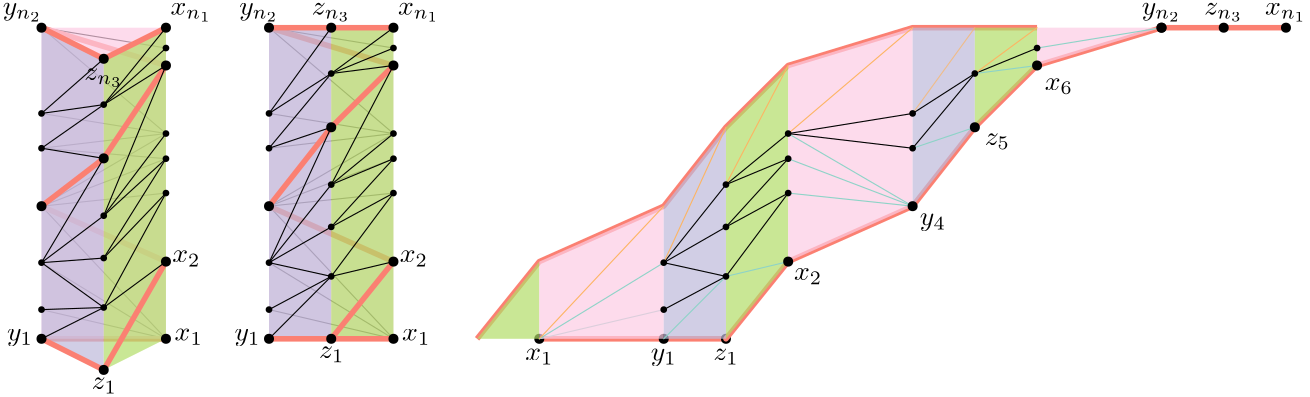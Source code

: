 <?xml version="1.0"?>
<!DOCTYPE ipe SYSTEM "ipe.dtd">
<ipe version="70206" creator="Ipe 7.2.7">
<info created="D:20180104095259" modified="D:20180104133258"/>
<ipestyle name="basic">
<symbol name="arrow/arc(spx)">
<path stroke="sym-stroke" fill="sym-stroke" pen="sym-pen">
0 0 m
-1 0.333 l
-1 -0.333 l
h
</path>
</symbol>
<symbol name="arrow/farc(spx)">
<path stroke="sym-stroke" fill="white" pen="sym-pen">
0 0 m
-1 0.333 l
-1 -0.333 l
h
</path>
</symbol>
<symbol name="arrow/ptarc(spx)">
<path stroke="sym-stroke" fill="sym-stroke" pen="sym-pen">
0 0 m
-1 0.333 l
-0.8 0 l
-1 -0.333 l
h
</path>
</symbol>
<symbol name="arrow/fptarc(spx)">
<path stroke="sym-stroke" fill="white" pen="sym-pen">
0 0 m
-1 0.333 l
-0.8 0 l
-1 -0.333 l
h
</path>
</symbol>
<symbol name="mark/circle(sx)" transformations="translations">
<path fill="sym-stroke">
0.6 0 0 0.6 0 0 e
0.4 0 0 0.4 0 0 e
</path>
</symbol>
<symbol name="mark/disk(sx)" transformations="translations">
<path fill="sym-stroke">
0.6 0 0 0.6 0 0 e
</path>
</symbol>
<symbol name="mark/fdisk(sfx)" transformations="translations">
<group>
<path fill="sym-fill">
0.5 0 0 0.5 0 0 e
</path>
<path fill="sym-stroke" fillrule="eofill">
0.6 0 0 0.6 0 0 e
0.4 0 0 0.4 0 0 e
</path>
</group>
</symbol>
<symbol name="mark/box(sx)" transformations="translations">
<path fill="sym-stroke" fillrule="eofill">
-0.6 -0.6 m
0.6 -0.6 l
0.6 0.6 l
-0.6 0.6 l
h
-0.4 -0.4 m
0.4 -0.4 l
0.4 0.4 l
-0.4 0.4 l
h
</path>
</symbol>
<symbol name="mark/square(sx)" transformations="translations">
<path fill="sym-stroke">
-0.6 -0.6 m
0.6 -0.6 l
0.6 0.6 l
-0.6 0.6 l
h
</path>
</symbol>
<symbol name="mark/fsquare(sfx)" transformations="translations">
<group>
<path fill="sym-fill">
-0.5 -0.5 m
0.5 -0.5 l
0.5 0.5 l
-0.5 0.5 l
h
</path>
<path fill="sym-stroke" fillrule="eofill">
-0.6 -0.6 m
0.6 -0.6 l
0.6 0.6 l
-0.6 0.6 l
h
-0.4 -0.4 m
0.4 -0.4 l
0.4 0.4 l
-0.4 0.4 l
h
</path>
</group>
</symbol>
<symbol name="mark/cross(sx)" transformations="translations">
<group>
<path fill="sym-stroke">
-0.43 -0.57 m
0.57 0.43 l
0.43 0.57 l
-0.57 -0.43 l
h
</path>
<path fill="sym-stroke">
-0.43 0.57 m
0.57 -0.43 l
0.43 -0.57 l
-0.57 0.43 l
h
</path>
</group>
</symbol>
<symbol name="arrow/fnormal(spx)">
<path stroke="sym-stroke" fill="white" pen="sym-pen">
0 0 m
-1 0.333 l
-1 -0.333 l
h
</path>
</symbol>
<symbol name="arrow/pointed(spx)">
<path stroke="sym-stroke" fill="sym-stroke" pen="sym-pen">
0 0 m
-1 0.333 l
-0.8 0 l
-1 -0.333 l
h
</path>
</symbol>
<symbol name="arrow/fpointed(spx)">
<path stroke="sym-stroke" fill="white" pen="sym-pen">
0 0 m
-1 0.333 l
-0.8 0 l
-1 -0.333 l
h
</path>
</symbol>
<symbol name="arrow/linear(spx)">
<path stroke="sym-stroke" pen="sym-pen">
-1 0.333 m
0 0 l
-1 -0.333 l
</path>
</symbol>
<symbol name="arrow/fdouble(spx)">
<path stroke="sym-stroke" fill="white" pen="sym-pen">
0 0 m
-1 0.333 l
-1 -0.333 l
h
-1 0 m
-2 0.333 l
-2 -0.333 l
h
</path>
</symbol>
<symbol name="arrow/double(spx)">
<path stroke="sym-stroke" fill="sym-stroke" pen="sym-pen">
0 0 m
-1 0.333 l
-1 -0.333 l
h
-1 0 m
-2 0.333 l
-2 -0.333 l
h
</path>
</symbol>
<pen name="heavier" value="0.8"/>
<pen name="fat" value="1.2"/>
<pen name="ultrafat" value="2"/>
<symbolsize name="large" value="5"/>
<symbolsize name="small" value="2"/>
<symbolsize name="tiny" value="1.1"/>
<arrowsize name="large" value="10"/>
<arrowsize name="small" value="5"/>
<arrowsize name="tiny" value="3"/>
<color name="red" value="1 0 0"/>
<color name="green" value="0 1 0"/>
<color name="blue" value="0 0 1"/>
<color name="yellow" value="1 1 0"/>
<color name="orange" value="1 0.647 0"/>
<color name="gold" value="1 0.843 0"/>
<color name="purple" value="0.627 0.125 0.941"/>
<color name="gray" value="0.745"/>
<color name="brown" value="0.647 0.165 0.165"/>
<color name="navy" value="0 0 0.502"/>
<color name="pink" value="1 0.753 0.796"/>
<color name="seagreen" value="0.18 0.545 0.341"/>
<color name="turquoise" value="0.251 0.878 0.816"/>
<color name="violet" value="0.933 0.51 0.933"/>
<color name="darkblue" value="0 0 0.545"/>
<color name="darkcyan" value="0 0.545 0.545"/>
<color name="darkgray" value="0.663"/>
<color name="darkgreen" value="0 0.392 0"/>
<color name="darkmagenta" value="0.545 0 0.545"/>
<color name="darkorange" value="1 0.549 0"/>
<color name="darkred" value="0.545 0 0"/>
<color name="lightblue" value="0.678 0.847 0.902"/>
<color name="lightcyan" value="0.878 1 1"/>
<color name="lightgray" value="0.827"/>
<color name="lightgreen" value="0.565 0.933 0.565"/>
<color name="lightyellow" value="1 1 0.878"/>
<dashstyle name="dashed" value="[4] 0"/>
<dashstyle name="dotted" value="[1 3] 0"/>
<dashstyle name="dash dotted" value="[4 2 1 2] 0"/>
<dashstyle name="dash dot dotted" value="[4 2 1 2 1 2] 0"/>
<textsize name="large" value="\large"/>
<textsize name="small" value="\small"/>
<textsize name="tiny" value="\tiny"/>
<textsize name="Large" value="\Large"/>
<textsize name="LARGE" value="\LARGE"/>
<textsize name="huge" value="\huge"/>
<textsize name="Huge" value="\Huge"/>
<textsize name="footnote" value="\footnotesize"/>
<textstyle name="center" begin="\begin{center}" end="\end{center}"/>
<textstyle name="itemize" begin="\begin{itemize}" end="\end{itemize}"/>
<textstyle name="item" begin="\begin{itemize}\item{}" end="\end{itemize}"/>
<gridsize name="4 pts" value="4"/>
<gridsize name="8 pts (~3 mm)" value="8"/>
<gridsize name="16 pts (~6 mm)" value="16"/>
<gridsize name="32 pts (~12 mm)" value="32"/>
<gridsize name="10 pts (~3.5 mm)" value="10"/>
<gridsize name="20 pts (~7 mm)" value="20"/>
<gridsize name="14 pts (~5 mm)" value="14"/>
<gridsize name="28 pts (~10 mm)" value="28"/>
<gridsize name="56 pts (~20 mm)" value="56"/>
<anglesize name="90 deg" value="90"/>
<anglesize name="60 deg" value="60"/>
<anglesize name="45 deg" value="45"/>
<anglesize name="30 deg" value="30"/>
<anglesize name="22.5 deg" value="22.5"/>
<opacity name="10%" value="0.1"/>
<opacity name="30%" value="0.3"/>
<opacity name="50%" value="0.5"/>
<opacity name="75%" value="0.75"/>
<tiling name="falling" angle="-60" step="4" width="1"/>
<tiling name="rising" angle="30" step="4" width="1"/>
</ipestyle>
<ipestyle>
<opacity name="10%" value="0.1"/>
<opacity name="30%" value="0.3"/>
<opacity name="50%" value="0.5"/>
<opacity name="20%" value="0.2"/>
<opacity name="40%" value="0.4"/>
<opacity name="60%" value="0.6"/>
<opacity name="70%" value="0.7"/>
<opacity name="80%" value="0.8"/>
<opacity name="90%" value="0.9"/>
</ipestyle>
<ipestyle name="brew">
<color name="aliceblue" value="0.941 0.973 1"/>
<color name="brew1" value="0.552 0.827 0.78"/>
<color name="brew2" value="1 1 0.701"/>
<color name="brew3" value="0.745 0.729 0.854"/>
<color name="brew4" value="0.984 0.501 0.447"/>
<color name="brew5" value="0.501 0.694 0.827"/>
<color name="brew6" value="0.992 0.705 0.384"/>
<color name="brew7" value="0.701 0.87 0.411"/>
<color name="brew8" value="0.988 0.803 0.898"/>
</ipestyle>
<page>
<layer name="alpha"/>
<layer name="beta"/>
<layer name="gamma"/>
<view layers="alpha beta gamma" active="gamma"/>
<path layer="gamma" stroke="brew4" pen="ultrafat">
265.427 468.348 m
287.827 496.14 l
332.627 516.091 l
355.027 544.502 l
377.427 566.738 l
422.227 580.348 l
444.627 580.348 l
467.027 580.348 l
</path>
<text layer="alpha" matrix="0.7 0 0 0.7 97.4268 162.448" transformations="translations" pos="272 432" stroke="black" type="label" width="10.163" height="4.294" depth="1.49" halign="center" valign="top" style="math">x_1</text>
<path layer="beta" matrix="1 0 0 1 -40.5349 -1.29367" stroke="brew4" pen="ultrafat" cap="1" join="1">
328.362 469.642 m
395.562 469.642 l
</path>
<text layer="alpha" matrix="0.7 0 0 0.7 142.227 162.448" transformations="translations" pos="272 432" stroke="black" type="label" width="9.354" height="4.297" depth="1.93" halign="center" valign="top" style="math">y_1</text>
<use matrix="0.7 0 0 0.7 63.8268 154.748" name="mark/disk(sx)" pos="320 448" size="normal" stroke="black"/>
<use matrix="0.7 0 0 0.7 63.8268 154.748" name="mark/disk(sx)" pos="384 448" size="normal" stroke="black"/>
<text matrix="0.7 0 0 0.7 164.627 162.448" transformations="translations" pos="272 432" stroke="black" type="label" width="9.102" height="4.294" depth="1.49" halign="center" valign="top" style="math">z_1</text>
<use matrix="0.7 0 0 0.7 63.8268 154.748" name="mark/disk(sx)" pos="416 448" size="normal" stroke="black"/>
<path matrix="0.7 0 0 0.7 52.6268 154.748" stroke="brew4" pen="ultrafat" cap="1" join="1">
432 448 m
464 487.703 l
528 516.205 l
560 556.792 l
592 588.557 l
656 608 l
</path>
<path layer="gamma" matrix="1 0 0 1 49.0648 -1.29413" stroke="brew4" pen="ultrafat" cap="1" join="1">
462.762 581.642 m
507.562 581.642 l
</path>
<path matrix="1 0 0 1 -40.5349 -1.29367" stroke="brew1" cap="1" join="1">
328.362 469.642 m
373.162 480.151 l
</path>
<path layer="alpha" matrix="1 0 0 1 -40.5349 -1.29367" stroke="black" cap="1" join="1">
275.862 574.316 m
231.062 581.642 l
</path>
<path matrix="1 0 0 1 -40.5349 -1.29367" stroke="black" cap="1" join="1">
193.962 574.316 m
149.162 581.642 l
</path>
<path matrix="1 0 0 1 -40.5349 -1.29367" stroke="black" cap="1" join="1">
275.862 543.532 m
231.062 581.642 l
</path>
<path matrix="1 0 0 1 -40.5349 -1.29367" stroke="black" cap="1" join="1">
275.862 543.532 m
231.062 550.775 l
</path>
<path matrix="1 0 0 1 -40.5349 -1.29367" stroke="black" cap="1" join="1">
275.862 543.532 m
231.062 538.25 l
</path>
<path matrix="1 0 0 1 -40.5349 -1.29367" stroke="black" cap="1" join="1">
231.062 517.385 m
275.862 543.532 l
</path>
<path matrix="1 0 0 1 -40.5349 -1.29367" stroke="black" cap="1" join="1">
231.062 517.385 m
275.862 534.477 l
</path>
<path matrix="1 0 0 1 -40.5349 -1.29367" stroke="black" cap="1" join="1">
275.862 522.103 m
231.062 517.385 l
</path>
<path matrix="1 0 0 1 -40.5349 -1.29367" stroke="black" cap="1" join="1">
275.862 469.642 m
231.062 517.385 l
</path>
<path matrix="1 0 0 1 -40.5349 -1.29367" stroke="black" cap="1" join="1">
275.862 469.642 m
231.062 497.053 l
</path>
<path matrix="1 0 0 1 -40.5349 -1.29367" stroke="black" cap="1" join="1">
275.862 469.642 m
231.062 480.152 l
</path>
<path matrix="1 0 0 1 -40.5349 -1.29367" stroke="black" cap="1" join="1">
193.962 543.532 m
149.162 517.385 l
</path>
<path matrix="1 0 0 1 -40.5349 -1.29367" stroke="black" cap="1" join="1">
149.162 517.385 m
193.962 522.103 l
</path>
<path matrix="1 0 0 1 -40.5349 -1.29367" stroke="black" cap="1" join="1">
193.962 534.477 m
149.162 517.385 l
</path>
<path matrix="1 0 0 1 -40.5349 -1.29367" stroke="black" cap="1" join="1">
149.162 538.25 m
193.962 534.477 l
</path>
<path matrix="1 0 0 1 -40.5349 -1.29367" stroke="black" cap="1" join="1">
193.962 543.532 m
149.162 538.25 l
</path>
<path matrix="1 0 0 1 -40.5349 -1.29367" stroke="black" cap="1" join="1">
193.962 543.532 m
149.162 550.775 l
</path>
<path matrix="1 0 0 1 -40.5349 -1.29367" stroke="black" cap="1" join="1">
149.162 581.642 m
193.962 543.532 l
</path>
<path matrix="1 0 0 1 -40.5349 -1.29367" stroke="black" cap="1" join="1">
149.162 480.152 m
193.962 469.642 l
</path>
<path matrix="1 0 0 1 -40.5349 -1.29367" stroke="black" cap="1" join="1">
149.162 497.053 m
193.962 469.642 l
</path>
<path matrix="1 0 0 1 -40.5349 -1.29367" stroke="black" cap="1" join="1">
149.162 517.385 m
193.962 469.642 l
</path>
<path matrix="0.7 0 0 0.7 -33.4732 154.748" fill="brew8" opacity="50%">
320 608 m
320 448 l
384 448 l
384 608 l
h
</path>
<path matrix="0.7 0 0 0.7 -25.7732 154.748" stroke="brew4" pen="ultrafat" cap="1" join="1">
256 448 m
192 448 l
</path>
<path matrix="0.7 0 0 0.7 -25.7732 154.748" stroke="brew4" pen="ultrafat" cap="1" join="1">
256 487.703 m
192 516.205 l
</path>
<path matrix="0.7 0 0 0.7 -25.7732 154.748" stroke="brew4" pen="ultrafat" cap="1" join="1">
192 608 m
256 588.557 l
</path>
<path matrix="0.7 0 0 0.7 -25.7732 154.748" fill="brew8" opacity="70%">
192 608 m
192 448 l
256 448 l
256 608 l
h
</path>
<path matrix="0.7 0 0 0.7 -25.7732 154.748" fill="brew3" opacity="70%">
192 608 m
192 448 l
224 432 l
224 592 l
h
</path>
<path matrix="0.7 0 0 0.7 -25.7732 154.748" fill="brew7" opacity="70%">
256 608 m
224 592 l
224 432 l
256 448 l
h
</path>
<path matrix="0.7 0 0 0.7 -25.7732 154.748" stroke="brew4" pen="ultrafat" cap="1">
224 432 m
256 487.703 l
</path>
<path matrix="0.7 0 0 0.7 -25.7732 154.748" stroke="brew4" pen="ultrafat" cap="1" join="1">
192 516.205 m
224 540.792 l
</path>
<path matrix="0.7 0 0 0.7 -25.7732 154.748" stroke="brew4" pen="ultrafat" cap="1" join="1">
256 588.557 m
224 540.792 l
</path>
<path matrix="0.7 0 0 0.7 -25.7732 154.748" stroke="brew4" pen="ultrafat" cap="1" join="1">
192 448 m
224 432 l
</path>
<path matrix="0.7 0 0 0.7 -25.7732 154.748" stroke="brew4" pen="ultrafat" cap="1" join="1">
192 608 m
224 592 l
</path>
<path matrix="0.7 0 0 0.7 -25.7732 154.748" stroke="brew4" pen="ultrafat" cap="1" join="1">
224 592 m
256 608 l
</path>
<use matrix="0.7 0 0 0.7 -25.7732 154.748" name="mark/disk(sx)" pos="224 592" size="normal" stroke="black"/>
<use matrix="0.7 0 0 0.7 -25.7732 154.748" name="mark/disk(sx)" pos="256 608" size="normal" stroke="black"/>
<use matrix="0.7 0 0 0.7 -25.7732 154.748" name="mark/disk(sx)" pos="192 608" size="normal" stroke="black"/>
<use matrix="0.7 0 0 0.7 -25.7732 154.748" name="mark/disk(sx)" pos="224 432" size="normal" stroke="black"/>
<use matrix="0.7 0 0 0.7 -25.7732 154.748" name="mark/disk(sx)" pos="192 448" size="normal" stroke="black"/>
<use matrix="0.7 0 0 0.7 -25.7732 154.748" name="mark/disk(sx)" pos="256 448" size="normal" stroke="black"/>
<text matrix="0.7 0 0 0.7 -28.5732 154.748" transformations="translations" pos="264.456 447.091" stroke="black" type="label" width="10.163" height="4.294" depth="1.49" valign="baseline" style="math">x_1</text>
<use matrix="0.7 0 0 0.7 -25.7732 154.748" name="mark/disk(sx)" pos="256 487.703" size="normal" stroke="black"/>
<text matrix="0.7 0 0 0.7 -20.8732 154.748" transformations="translations" pos="180.558 447.091" stroke="black" type="label" width="9.354" height="4.297" depth="1.93" halign="right" valign="baseline" style="math">y_1</text>
<text matrix="0.7 0 0 0.7 -22.9732 159.648" transformations="translations" pos="220.258 421.154" stroke="black" type="label" width="9.102" height="4.294" depth="1.49" halign="center" valign="top" style="math">z_1</text>
<text matrix="0.7 0 0 0.7 -29.9732 157.548" transformations="translations" pos="265.25 483.35" stroke="black" type="label" width="10.163" height="4.294" depth="1.49" valign="baseline" style="math">x_2</text>
<text matrix="0.7 0 0 0.7 -31.3732 156.644" transformations="translations" pos="266.309 611.976" stroke="black" type="label" width="15.005" height="4.29" depth="2.49" valign="baseline" style="math">x_{n_1}</text>
<text matrix="0.7 0 0 0.7 -15.4732 157.014" transformations="translations" pos="177.647 611.446" stroke="black" type="label" width="14.196" height="4.29" depth="2.49" halign="right" valign="baseline" style="math">y_{n_2}</text>
<text matrix="0.7 0 0 0.7 -25.7732 157.548" transformations="translations" pos="224 583.127" stroke="black" type="label" width="13.944" height="4.29" depth="2.49" halign="center" valign="top" style="math">z_{n_3}</text>
<path matrix="0.7 0 0 0.7 56.1268 154.748" stroke="brew4" pen="ultrafat" cap="1" join="1">
256 487.703 m
192 516.205 l
</path>
<path matrix="0.7 0 0 0.7 56.1268 154.748" stroke="brew4" pen="ultrafat" cap="1" join="1">
192 608 m
256 588.557 l
</path>
<text matrix="0.7 0 0 0.7 53.3268 154.748" transformations="translations" pos="264.456 447.091" stroke="black" type="label" width="10.163" height="4.294" depth="1.49" valign="baseline" style="math">x_1</text>
<text matrix="0.7 0 0 0.7 61.0268 154.748" transformations="translations" pos="180.558 447.091" stroke="black" type="label" width="9.354" height="4.297" depth="1.93" halign="right" valign="baseline" style="math">y_1</text>
<use matrix="0.7 0 0 0.7 -25.7732 154.748" name="mark/disk(sx)" pos="192 516.205" size="normal" stroke="black"/>
<use matrix="0.7 0 0 0.7 -25.7732 154.748" name="mark/disk(sx)" pos="224 540.792" size="normal" stroke="black"/>
<use matrix="0.7 0 0 0.7 -25.7732 154.748" name="mark/disk(sx)" pos="256 588.557" size="normal" stroke="black"/>
<path matrix="0.7 0 0 0.7 -33.4732 154.748" fill="brew3" opacity="70%">
320 608 m
320 448 l
352 448 l
352 608 l
h
</path>
<path matrix="0.7 0 0 0.7 -33.4732 154.748" fill="brew7" opacity="70%">
352 608 m
352 448 l
384 448 l
384 608 l
h
</path>
<path matrix="0.7 0 0 0.7 108.627 154.748" fill="brew7" opacity="70%">
224 448 m
256 448 l
256 487.703 l
h
</path>
<path matrix="-0.7 0 0 0.7 467.027 154.748" fill="brew8" opacity="70%">
192 516.205 m
192 448 l
256 448 l
256 487.703 l
h
</path>
<path matrix="0.7 0 0 0.7 198.227 154.748" fill="brew3" opacity="70%">
192 516.205 m
192 448 l
224 448 l
224 556.792 l
h
</path>
<path matrix="0.7 0 0 0.7 198.227 154.748" fill="brew7" opacity="70%">
224 556.792 m
224 448 l
256 487.703 l
256 588.557 l
h
</path>
<path matrix="-0.7 0 0 0.7 556.627 154.748" fill="brew8" opacity="70%">
192 516.205 m
256 487.703 l
256 588.557 l
192 608 l
h
</path>
<path matrix="0.7 0 0 0.7 287.827 154.748" fill="brew3" opacity="70%">
192 516.205 m
224 556.792 l
224 608 l
192 608 l
h
</path>
<path matrix="0.7 0 0 0.7 287.827 154.748" fill="brew7" opacity="70%">
224 608 m
224 556.792 l
256 588.557 l
256 608 l
</path>
<path matrix="-0.7 0 0 0.7 646.227 154.748" fill="brew8" opacity="70%">
192 608 m
256 588.557 l
256 608 l
h
</path>
<path matrix="0.7 0 0 0.7 -33.4732 154.748" stroke="brew4" pen="ultrafat" cap="1" join="1">
320 516.205 m
352 556.792 l
352 556.792 l
</path>
<path matrix="0.7 0 0 0.7 -33.4732 154.748" stroke="brew4" pen="ultrafat" cap="1" join="1">
352 556.792 m
384 588.557 l
</path>
<path matrix="0.7 0 0 0.7 -33.4732 154.748" stroke="brew4" pen="ultrafat" cap="1" join="1">
352 448 m
384 487.703 l
</path>
<use matrix="0.7 0 0 0.7 -33.4732 154.748" name="mark/disk(sx)" pos="320 516.205" size="normal" stroke="black"/>
<use matrix="0.7 0 0 0.7 -33.4732 154.748" name="mark/disk(sx)" pos="352 556.792" size="normal" stroke="black"/>
<use matrix="0.7 0 0 0.7 56.1268 154.748" name="mark/disk(sx)" pos="256 487.703" size="normal" stroke="black"/>
<text matrix="0.7 0 0 0.7 51.9268 157.548" transformations="translations" pos="265.25 483.35" stroke="black" type="label" width="10.163" height="4.294" depth="1.49" valign="baseline" style="math">x_2</text>
<text matrix="0.7 0 0 0.7 166.727 146.593" transformations="translations" pos="304 496" stroke="black" type="label" width="10.163" height="4.294" depth="1.49" valign="top" style="math">x_2</text>
<use matrix="1 0 0 1 -40.5349 -1.29367" name="mark/disk(sx)" pos="149.162 480.152" size="small" stroke="black"/>
<use matrix="1 0 0 1 -40.5349 -1.29367" name="mark/disk(sx)" pos="149.162 497.053" size="small" stroke="black"/>
<use matrix="1 0 0 1 -40.5349 -1.29367" name="mark/disk(sx)" pos="171.562 480.907" size="small" stroke="black"/>
<use matrix="1 0 0 1 -40.5349 -1.29367" name="mark/disk(sx)" pos="171.562 498.713" size="small" stroke="black"/>
<use matrix="1 0 0 1 -40.5349 -1.29367" name="mark/disk(sx)" pos="171.562 513.954" size="small" stroke="black"/>
<use matrix="1 0 0 1 -40.5349 -1.29367" name="mark/disk(sx)" pos="193.962 534.477" size="small" stroke="black"/>
<use matrix="1 0 0 1 -40.5349 -1.29367" name="mark/disk(sx)" pos="193.962 522.103" size="small" stroke="black"/>
<use matrix="1 0 0 1 -40.5349 -1.29367" name="mark/disk(sx)" pos="149.162 550.775" size="small" stroke="black"/>
<use matrix="1 0 0 1 -40.5349 -1.29367" name="mark/disk(sx)" pos="171.562 553.944" size="small" stroke="black"/>
<use matrix="1 0 0 1 -40.5349 -1.29367" name="mark/disk(sx)" pos="193.962 543.532" size="small" stroke="black"/>
<use matrix="1 0 0 1 -40.5349 -1.29367" name="mark/disk(sx)" pos="149.162 538.25" size="small" stroke="black"/>
<use matrix="1 0 0 1 -40.5349 -1.29367" name="mark/disk(sx)" pos="193.962 574.316" size="small" stroke="black"/>
<path matrix="1 0 0 1 -40.5349 -1.29367" stroke="black" cap="1" join="1">
149.162 480.152 m
171.562 480.907 l
</path>
<path matrix="1 0 0 1 -40.5349 -1.29367" stroke="black" cap="1" join="1">
149.162 497.053 m
171.562 498.713 l
</path>
<path matrix="1 0 0 1 -40.5349 -1.29367" stroke="black" cap="1" join="1">
149.162 497.053 m
171.562 513.954 l
</path>
<path matrix="1 0 0 1 -40.5349 -1.29367" stroke="black" cap="1" join="1">
149.162 497.053 m
171.562 480.907 l
</path>
<path matrix="1 0 0 1 -40.5349 -1.29367" stroke="black" cap="1" join="1">
149.162 469.642 m
171.562 480.907 l
</path>
<path matrix="1 0 0 1 -40.5349 -1.29367" stroke="black" cap="1" join="1">
171.562 534.596 m
149.162 497.053 l
</path>
<path matrix="0.7 0 0 0.7 56.1268 154.748" stroke="brew4" pen="ultrafat" cap="1" join="1">
256 448 m
192 448 l
</path>
<use matrix="0.7 0 0 0.7 56.1268 154.748" name="mark/disk(sx)" pos="192 448" size="normal" stroke="black"/>
<use matrix="0.7 0 0 0.7 56.1268 154.748" name="mark/disk(sx)" pos="256 448" size="normal" stroke="black"/>
<use matrix="0.7 0 0 0.7 56.1268 165.948" name="mark/disk(sx)" pos="224 432" size="normal" stroke="black"/>
<text matrix="0.7 0 0 0.7 58.9268 170.848" transformations="translations" pos="220.258 421.154" stroke="black" type="label" width="9.102" height="4.294" depth="1.49" halign="center" valign="top" style="math">z_1</text>
<text matrix="0.7 0 0 0.7 56.1268 174.348" transformations="translations" pos="224 583.127" stroke="black" type="label" width="13.944" height="4.29" depth="2.49" halign="center" valign="bottom" style="math">z_{n_3}</text>
<path matrix="0.7 0 0 0.7 -33.4732 154.748" stroke="brew4" pen="ultrafat" cap="1" join="1">
320 608 m
384 608 l
</path>
<use matrix="0.7 0 0 0.7 56.1268 165.948" name="mark/disk(sx)" pos="224 592" size="normal" stroke="black"/>
<use matrix="0.7 0 0 0.7 56.1268 154.748" name="mark/disk(sx)" pos="192 608" size="normal" stroke="black"/>
<text matrix="0.7 0 0 0.7 55.4268 157.015" transformations="translations" pos="177.647 611.446" stroke="black" type="label" width="14.196" height="4.29" depth="2.49" valign="baseline" style="math">y_{n_2}</text>
<use matrix="0.7 0 0 0.7 56.1268 154.748" name="mark/disk(sx)" pos="256 608" size="normal" stroke="black"/>
<text matrix="0.7 0 0 0.7 50.5268 156.644" transformations="translations" pos="266.309 611.976" stroke="black" type="label" width="15.005" height="4.29" depth="2.49" valign="baseline" style="math">x_{n_1}</text>
<use matrix="0.7 0 0 0.7 -33.4732 154.748" name="mark/disk(sx)" pos="384 588.557" size="normal" stroke="black"/>
<path matrix="1 0 0 1 -40.5349 -1.29367" stroke="black" cap="1" join="1">
193.962 568.031 m
171.562 513.954 l
</path>
<path matrix="1 0 0 1 -40.5349 -1.29367" stroke="black" cap="1" join="1">
171.562 513.954 m
193.962 543.532 l
</path>
<path matrix="1 0 0 1 -40.5349 -1.29367" stroke="black" cap="1" join="1">
171.562 513.954 m
193.962 534.477 l
</path>
<path matrix="1 0 0 1 -40.5349 -1.29367" stroke="black" cap="1" join="1">
193.962 534.477 m
171.562 498.713 l
</path>
<path matrix="1 0 0 1 -40.5349 -1.29367" stroke="black" cap="1" join="1">
171.562 498.713 m
193.962 522.103 l
</path>
<path matrix="1 0 0 1 -40.5349 -1.29367" stroke="black" cap="1" join="1">
193.962 522.103 m
171.562 480.907 l
</path>
<path matrix="1 0 0 1 -40.5349 -1.29367" stroke="black" cap="1" join="1">
171.562 480.907 m
193.962 497.434 l
</path>
<path matrix="1 0 0 1 -40.5349 -1.29367" stroke="black" cap="1" join="1">
193.962 581.642 m
171.562 553.944 l
</path>
<path matrix="1 0 0 1 -40.5349 -1.29367" stroke="black" cap="1" join="1">
171.562 553.944 m
149.162 550.775 l
</path>
<path matrix="1 0 0 1 -40.5349 -1.29367" stroke="black" cap="1" join="1">
171.562 570.442 m
149.162 550.775 l
</path>
<path matrix="1 0 0 1 -40.5349 -1.29367" stroke="black" cap="1" join="1">
171.562 553.944 m
149.162 538.25 l
</path>
<path matrix="1 0 0 1 -40.5349 -1.29367" stroke="black" cap="1" join="1">
171.562 534.596 m
149.162 538.25 l
</path>
<use matrix="1 0 0 1 41.3648 -1.29413" name="mark/disk(sx)" pos="149.162 480.152" size="small" stroke="black"/>
<use matrix="1 0 0 1 41.3648 -1.29413" name="mark/disk(sx)" pos="149.162 497.053" size="small" stroke="black"/>
<use matrix="1 0 0 1 41.3648 -1.29413" name="mark/disk(sx)" pos="149.162 550.775" size="small" stroke="black"/>
<use matrix="1 0 0 1 41.3648 -1.29413" name="mark/disk(sx)" pos="149.162 538.25" size="small" stroke="black"/>
<use matrix="1 0 0 1 41.3648 9.90587" name="mark/disk(sx)" pos="171.562 480.907" size="small" stroke="black"/>
<use matrix="1 0 0 1 41.3648 9.90587" name="mark/disk(sx)" pos="171.562 498.713" size="small" stroke="black"/>
<use matrix="1 0 0 1 41.3648 9.90587" name="mark/disk(sx)" pos="171.562 513.954" size="small" stroke="black"/>
<use matrix="1 0 0 1 41.3648 9.90587" name="mark/disk(sx)" pos="171.562 553.944" size="small" stroke="black"/>
<use matrix="1 0 0 1 41.3648 -1.29403" name="mark/disk(sx)" pos="193.962 534.477" size="small" stroke="black"/>
<use matrix="1 0 0 1 41.3648 -1.29403" name="mark/disk(sx)" pos="193.962 522.103" size="small" stroke="black"/>
<use matrix="1 0 0 1 41.3648 -1.29403" name="mark/disk(sx)" pos="193.962 543.532" size="small" stroke="black"/>
<use matrix="1 0 0 1 41.3648 -1.29403" name="mark/disk(sx)" pos="193.962 574.316" size="small" stroke="black"/>
<path matrix="1 0 0 1 -40.5349 -1.29367" stroke="black" cap="1" join="1">
231.062 480.152 m
253.462 492.107 l
</path>
<path matrix="1 0 0 1 -40.5349 -1.29367" stroke="black" cap="1" join="1">
253.462 492.107 m
231.062 497.053 l
</path>
<path matrix="1 0 0 1 -40.5349 -1.29367" stroke="black" cap="1" join="1">
253.462 492.107 m
231.062 469.642 l
</path>
<path matrix="1 0 0 1 -40.5349 -1.29367" stroke="black" cap="1" join="1">
231.062 497.053 m
253.462 509.913 l
</path>
<path matrix="1 0 0 1 -40.5349 -1.29367" stroke="black" cap="1" join="1">
231.062 497.053 m
253.462 525.154 l
</path>
<path matrix="1 0 0 1 -40.5349 -1.29367" stroke="black" cap="1" join="1">
231.062 497.053 m
253.462 545.796 l
</path>
<path matrix="1 0 0 1 -40.5349 -1.29367" stroke="black" cap="1" join="1">
253.462 492.107 m
275.862 497.434 l
</path>
<path matrix="1 0 0 1 -40.5349 -1.29367" stroke="black" cap="1" join="1">
253.462 492.107 m
275.862 522.103 l
</path>
<path matrix="1 0 0 1 -40.5349 -1.29367" stroke="black" cap="1" join="1">
275.862 522.103 m
253.462 509.913 l
</path>
<path matrix="1 0 0 1 -40.5349 -1.29367" stroke="black" cap="1" join="1">
253.462 509.913 m
275.862 534.477 l
</path>
<path matrix="1 0 0 1 -40.5349 -1.29367" stroke="black" cap="1" join="1">
275.862 534.477 m
253.462 525.154 l
</path>
<path matrix="1 0 0 1 -40.5349 -1.29367" stroke="black" cap="1" join="1">
253.462 525.154 m
275.862 543.532 l
</path>
<path matrix="1 0 0 1 -40.5349 -1.29367" stroke="black" cap="1" join="1">
253.462 525.154 m
275.862 568.031 l
</path>
<path matrix="1 0 0 1 -40.5349 -1.29367" stroke="black" cap="1" join="1">
253.462 545.796 m
231.062 538.25 l
</path>
<path matrix="1 0 0 1 -40.5349 -1.29367" stroke="black" cap="1" join="1">
231.062 538.25 m
253.462 565.144 l
</path>
<path matrix="1 0 0 1 -40.5349 -1.29367" stroke="black" cap="1" join="1">
253.462 565.144 m
231.062 550.775 l
</path>
<path matrix="1 0 0 1 -40.5349 -1.29367" stroke="black" cap="1" join="1">
231.062 550.775 m
253.462 581.642 l
</path>
<path matrix="1 0 0 1 -40.5349 -1.29367" stroke="black" cap="1" join="1">
171.562 553.944 m
193.962 568.031 l
</path>
<path matrix="1 0 0 1 -40.5349 -1.29367" stroke="black" cap="1" join="1">
171.562 553.944 m
193.962 574.316 l
</path>
<path matrix="1 0 0 1 -40.5349 -1.29367" stroke="black" cap="1" join="1">
253.462 565.144 m
275.862 581.642 l
</path>
<path matrix="1 0 0 1 -40.5349 -1.29367" stroke="black" cap="1" join="1">
253.462 565.144 m
275.862 574.316 l
</path>
<path matrix="1 0 0 1 -40.5349 -1.29367" stroke="black" cap="1" join="1">
253.462 565.144 m
275.862 568.031 l
</path>
<path layer="beta" matrix="1 0 0 1 -40.5349 -1.29367" stroke="black" cap="1" join="1">
373.161 480.151 m
395.561 492.106 l
</path>
<path matrix="1 0 0 1 -40.5349 -1.29367" stroke="black" cap="1" join="1">
395.561 492.106 m
373.161 497.052 l
</path>
<path matrix="1 0 0 1 -40.5349 -1.29367" stroke="black" cap="1" join="1">
373.161 497.052 m
395.561 509.912 l
</path>
<path matrix="1 0 0 1 -40.5349 -1.29367" stroke="black" cap="1" join="1">
373.161 497.052 m
395.561 525.153 l
</path>
<path matrix="1 0 0 1 -40.5349 -1.29367" stroke="black" cap="1" join="1">
395.561 492.106 m
417.961 522.102 l
</path>
<path matrix="1 0 0 1 -40.5349 -1.29367" stroke="black" cap="1" join="1">
417.961 522.102 m
395.561 509.912 l
</path>
<path matrix="1 0 0 1 -40.5349 -1.29367" stroke="black" cap="1" join="1">
395.561 509.912 m
417.961 534.476 l
</path>
<path matrix="1 0 0 1 -40.5349 -1.29367" stroke="black" cap="1" join="1">
417.961 534.476 m
395.561 525.153 l
</path>
<path matrix="1 0 0 1 -40.5349 -1.29367" stroke="black" cap="1" join="1">
395.561 525.153 m
417.961 543.531 l
</path>
<path matrix="1 0 0 1 -40.5349 -1.29367" stroke="black" cap="1" join="1">
417.961 543.531 m
462.761 538.249 l
</path>
<path matrix="1 0 0 1 -40.5349 -1.29367" stroke="black" cap="1" join="1">
417.961 543.531 m
462.761 550.774 l
</path>
<path matrix="1 0 0 1 -40.5349 -1.29367" stroke="black" cap="1" join="1">
462.761 550.774 m
485.161 565.143 l
</path>
<path matrix="1 0 0 1 -40.5349 -1.29367" stroke="black" cap="1" join="1">
485.161 565.143 m
462.761 538.249 l
</path>
<path matrix="1 0 0 1 -40.5349 -1.29367" stroke="black" cap="1" join="1">
485.161 565.143 m
507.561 574.315 l
</path>
<path layer="gamma" matrix="1 0 0 1 -40.5349 -1.29367" stroke="brew1" cap="1" join="1">
328.362 469.642 m
373.162 497.052 l
</path>
<text matrix="0.7 0 0 0.7 187.027 159.426" transformations="translations" pos="496 608" stroke="black" type="label" width="13.944" height="4.29" depth="2.49" halign="center" valign="baseline" style="math">z_{n_3}</text>
<use matrix="0.7 0 0 0.7 153.427 154.748" name="mark/disk(sx)" pos="544 608" size="normal" stroke="black"/>
<use matrix="0.7 0 0 0.7 153.427 154.748" name="mark/disk(sx)" pos="576 608" size="normal" stroke="black"/>
<text matrix="0.7 0 0 0.7 209.427 159.426" transformations="translations" pos="496 608" stroke="black" type="label" width="15.005" height="4.29" depth="2.49" halign="center" valign="baseline" style="math">x_{n_1}</text>
<path stroke="brew1" cap="1" join="1">
332.627 468.348 m
355.027 490.812 l
</path>
<path stroke="brew1" cap="1" join="1">
355.027 490.812 m
377.427 496.14 l
</path>
<path stroke="brew1" cap="1" join="1">
377.427 542.238 m
422.227 516.091 l
</path>
<path stroke="brew1" cap="1" join="1">
377.427 533.183 m
422.227 516.091 l
</path>
<path stroke="brew1" cap="1" join="1">
377.427 520.809 m
422.227 516.091 l
</path>
<path stroke="brew1" cap="1" join="1">
444.627 544.502 m
422.227 536.956 l
</path>
<path stroke="brew1" cap="1" join="1">
444.627 563.849 m
467.027 566.738 l
</path>
<path stroke="brew1" cap="1" join="1">
467.027 573.022 m
511.827 580.348 l
</path>
<path stroke="brew6" cap="1" join="1">
287.827 468.348 m
332.627 516.091 l
</path>
<path stroke="brew6" cap="1" join="1">
332.627 495.758 m
355.027 544.502 l
</path>
<path stroke="brew6" cap="1" join="1">
355.027 523.859 m
377.427 566.738 l
</path>
<path stroke="brew6" cap="1" join="1">
377.427 542.238 m
422.227 580.348 l
</path>
<path stroke="brew6" cap="1" join="1" opacity="70%">
422.227 549.48 m
444.627 580.348 l
</path>
<path stroke="brew6" cap="1" join="1">
444.627 563.849 m
467.027 580.348 l
</path>
<use layer="alpha" matrix="1 0 0 1 183.465 -1.2946" name="mark/disk(sx)" pos="149.162 480.152" size="small" stroke="black"/>
<use matrix="1 0 0 1 183.465 -1.2946" name="mark/disk(sx)" pos="149.162 497.053" size="small" stroke="black"/>
<use matrix="1 0 0 1 183.465 9.90537" name="mark/disk(sx)" pos="171.562 480.907" size="small" stroke="black"/>
<use matrix="1 0 0 1 183.465 9.90537" name="mark/disk(sx)" pos="171.562 498.713" size="small" stroke="black"/>
<use matrix="1 0 0 1 183.465 9.90537" name="mark/disk(sx)" pos="171.562 513.954" size="small" stroke="black"/>
<use matrix="0.7 0 0 0.7 63.8268 154.748" name="mark/disk(sx)" pos="448 487.703" size="normal" stroke="black"/>
<use matrix="1 0 0 1 183.465 -1.2945" name="mark/disk(sx)" pos="193.962 534.477" size="small" stroke="black"/>
<use matrix="1 0 0 1 183.465 -1.2945" name="mark/disk(sx)" pos="193.962 522.103" size="small" stroke="black"/>
<use matrix="1 0 0 1 183.465 -1.2945" name="mark/disk(sx)" pos="193.962 543.532" size="small" stroke="black"/>
<use matrix="0.7 0 0 0.7 63.8268 154.748" name="mark/disk(sx)" pos="512 516.205" size="normal" stroke="black"/>
<use matrix="1 0 0 1 273.065 -1.2946" name="mark/disk(sx)" pos="149.162 550.775" size="small" stroke="black"/>
<use matrix="1 0 0 1 273.065 -1.2946" name="mark/disk(sx)" pos="149.162 538.25" size="small" stroke="black"/>
<use matrix="1 0 0 1 273.065 9.90537" name="mark/disk(sx)" pos="171.562 553.944" size="small" stroke="black"/>
<use name="mark/disk(sx)" pos="444.627 544.502" size="normal" stroke="black"/>
<use matrix="0.7 0 0 0.7 63.8268 154.748" name="mark/disk(sx)" pos="576 588.557" size="normal" stroke="black"/>
<use layer="beta" matrix="1 0 0 1 273.065 -1.2945" name="mark/disk(sx)" pos="193.962 574.316" size="small" stroke="black"/>
<use layer="alpha" matrix="0.7 0 0 0.7 63.8268 154.748" name="mark/disk(sx)" pos="640 608" size="normal" stroke="black"/>
<text matrix="0.7 0 0 0.7 164.627 159.427" transformations="translations" pos="496 608" stroke="black" type="label" width="14.196" height="4.29" depth="2.49" halign="center" valign="baseline" style="math">y_{n_2}</text>
<use layer="gamma" matrix="0.7 0 0 0.7 153.427 154.748" name="mark/disk(sx)" pos="512 608" size="normal" stroke="black"/>
<text matrix="1 0 0 1 -10 -2" transformations="translations" pos="434.831 515.515" stroke="black" type="label" width="9.354" height="4.297" depth="1.93" valign="top" style="math">y_4</text>
<text matrix="1 0 0 1 -3 8" transformations="translations" pos="451.184 534.304" stroke="black" type="label" width="9.102" height="4.294" depth="1.49" valign="top" style="math">z_5</text>
<text matrix="1 0 0 1 18.572 27.8323" transformations="translations" pos="451.184 534.304" stroke="black" type="label" width="10.163" height="4.294" depth="1.49" valign="top" style="math">x_6</text>
</page>
</ipe>
